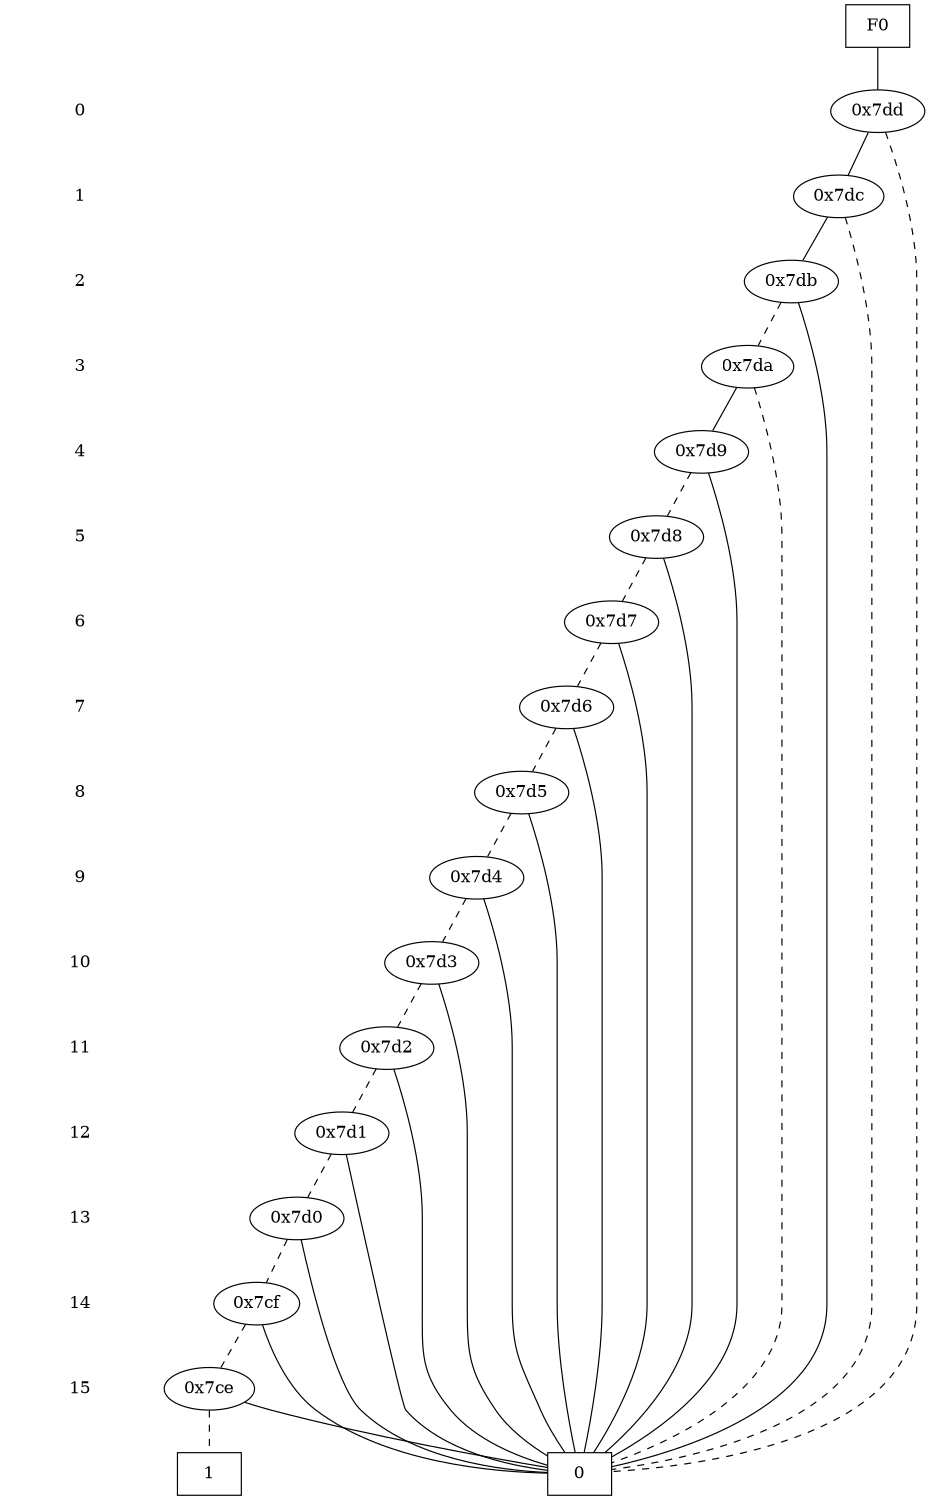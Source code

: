 digraph "DD" {
size = "7.5,10"
center = true;
edge [dir = none];
{ node [shape = plaintext];
  edge [style = invis];
  "CONST NODES" [style = invis];
" 0 " -> " 1 " -> " 2 " -> " 3 " -> " 4 " -> " 5 " -> " 6 " -> " 7 " -> " 8 " -> " 9 " -> " 10 " -> " 11 " -> " 12 " -> " 13 " -> " 14 " -> " 15 " -> "CONST NODES"; 
}
{ rank = same; node [shape = box]; edge [style = invis];
"F0"; }
{ rank = same; " 0 ";
"0x7dd";
}
{ rank = same; " 1 ";
"0x7dc";
}
{ rank = same; " 2 ";
"0x7db";
}
{ rank = same; " 3 ";
"0x7da";
}
{ rank = same; " 4 ";
"0x7d9";
}
{ rank = same; " 5 ";
"0x7d8";
}
{ rank = same; " 6 ";
"0x7d7";
}
{ rank = same; " 7 ";
"0x7d6";
}
{ rank = same; " 8 ";
"0x7d5";
}
{ rank = same; " 9 ";
"0x7d4";
}
{ rank = same; " 10 ";
"0x7d3";
}
{ rank = same; " 11 ";
"0x7d2";
}
{ rank = same; " 12 ";
"0x7d1";
}
{ rank = same; " 13 ";
"0x7d0";
}
{ rank = same; " 14 ";
"0x7cf";
}
{ rank = same; " 15 ";
"0x7ce";
}
{ rank = same; "CONST NODES";
{ node [shape = box]; "0x76b";
"0x76a";
}
}
"F0" -> "0x7dd" [style = solid];
"0x7dd" -> "0x7dc";
"0x7dd" -> "0x76b" [style = dashed];
"0x7dc" -> "0x7db";
"0x7dc" -> "0x76b" [style = dashed];
"0x7db" -> "0x76b";
"0x7db" -> "0x7da" [style = dashed];
"0x7da" -> "0x7d9";
"0x7da" -> "0x76b" [style = dashed];
"0x7d9" -> "0x76b";
"0x7d9" -> "0x7d8" [style = dashed];
"0x7d8" -> "0x76b";
"0x7d8" -> "0x7d7" [style = dashed];
"0x7d7" -> "0x76b";
"0x7d7" -> "0x7d6" [style = dashed];
"0x7d6" -> "0x76b";
"0x7d6" -> "0x7d5" [style = dashed];
"0x7d5" -> "0x76b";
"0x7d5" -> "0x7d4" [style = dashed];
"0x7d4" -> "0x76b";
"0x7d4" -> "0x7d3" [style = dashed];
"0x7d3" -> "0x76b";
"0x7d3" -> "0x7d2" [style = dashed];
"0x7d2" -> "0x76b";
"0x7d2" -> "0x7d1" [style = dashed];
"0x7d1" -> "0x76b";
"0x7d1" -> "0x7d0" [style = dashed];
"0x7d0" -> "0x76b";
"0x7d0" -> "0x7cf" [style = dashed];
"0x7cf" -> "0x76b";
"0x7cf" -> "0x7ce" [style = dashed];
"0x7ce" -> "0x76b";
"0x7ce" -> "0x76a" [style = dashed];
"0x76b" [label = "0"];
"0x76a" [label = "1"];
}
